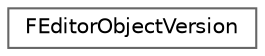 digraph "Graphical Class Hierarchy"
{
 // INTERACTIVE_SVG=YES
 // LATEX_PDF_SIZE
  bgcolor="transparent";
  edge [fontname=Helvetica,fontsize=10,labelfontname=Helvetica,labelfontsize=10];
  node [fontname=Helvetica,fontsize=10,shape=box,height=0.2,width=0.4];
  rankdir="LR";
  Node0 [id="Node000000",label="FEditorObjectVersion",height=0.2,width=0.4,color="grey40", fillcolor="white", style="filled",URL="$d1/dcb/structFEditorObjectVersion.html",tooltip=" "];
}

